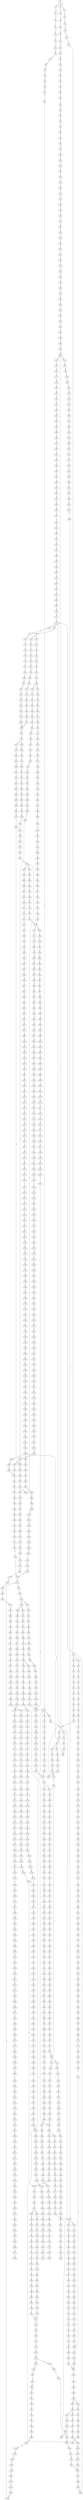 strict digraph  {
	S0 -> S1 [ label = G ];
	S0 -> S2 [ label = T ];
	S0 -> S3 [ label = A ];
	S1 -> S4 [ label = G ];
	S2 -> S5 [ label = G ];
	S3 -> S6 [ label = G ];
	S4 -> S7 [ label = T ];
	S5 -> S8 [ label = T ];
	S6 -> S9 [ label = T ];
	S7 -> S10 [ label = T ];
	S8 -> S11 [ label = G ];
	S9 -> S12 [ label = G ];
	S10 -> S13 [ label = C ];
	S11 -> S14 [ label = C ];
	S12 -> S15 [ label = T ];
	S13 -> S16 [ label = A ];
	S14 -> S17 [ label = T ];
	S15 -> S18 [ label = C ];
	S16 -> S19 [ label = A ];
	S17 -> S20 [ label = A ];
	S18 -> S21 [ label = T ];
	S19 -> S22 [ label = G ];
	S20 -> S23 [ label = C ];
	S21 -> S24 [ label = T ];
	S21 -> S25 [ label = C ];
	S22 -> S26 [ label = A ];
	S23 -> S27 [ label = C ];
	S24 -> S28 [ label = C ];
	S25 -> S29 [ label = C ];
	S26 -> S30 [ label = C ];
	S27 -> S31 [ label = T ];
	S28 -> S32 [ label = G ];
	S29 -> S33 [ label = G ];
	S30 -> S34 [ label = C ];
	S31 -> S35 [ label = G ];
	S32 -> S36 [ label = G ];
	S33 -> S37 [ label = T ];
	S34 -> S38 [ label = T ];
	S35 -> S39 [ label = T ];
	S36 -> S40 [ label = T ];
	S37 -> S41 [ label = T ];
	S38 -> S42 [ label = T ];
	S39 -> S43 [ label = C ];
	S40 -> S44 [ label = C ];
	S41 -> S45 [ label = C ];
	S42 -> S46 [ label = T ];
	S43 -> S47 [ label = C ];
	S44 -> S48 [ label = C ];
	S45 -> S49 [ label = C ];
	S46 -> S50 [ label = T ];
	S47 -> S51 [ label = T ];
	S48 -> S52 [ label = T ];
	S49 -> S53 [ label = T ];
	S50 -> S54 [ label = T ];
	S51 -> S55 [ label = T ];
	S52 -> S56 [ label = T ];
	S53 -> S57 [ label = T ];
	S54 -> S58 [ label = G ];
	S55 -> S59 [ label = G ];
	S56 -> S60 [ label = G ];
	S57 -> S61 [ label = A ];
	S58 -> S62 [ label = A ];
	S59 -> S63 [ label = A ];
	S59 -> S64 [ label = T ];
	S60 -> S65 [ label = A ];
	S61 -> S66 [ label = A ];
	S62 -> S67 [ label = A ];
	S63 -> S68 [ label = A ];
	S64 -> S69 [ label = A ];
	S65 -> S70 [ label = A ];
	S66 -> S71 [ label = A ];
	S67 -> S72 [ label = C ];
	S68 -> S73 [ label = C ];
	S69 -> S74 [ label = G ];
	S70 -> S73 [ label = C ];
	S71 -> S75 [ label = C ];
	S72 -> S76 [ label = A ];
	S73 -> S77 [ label = T ];
	S73 -> S78 [ label = A ];
	S74 -> S79 [ label = G ];
	S75 -> S80 [ label = A ];
	S76 -> S81 [ label = G ];
	S77 -> S82 [ label = T ];
	S78 -> S83 [ label = G ];
	S79 -> S84 [ label = A ];
	S80 -> S85 [ label = G ];
	S81 -> S86 [ label = T ];
	S82 -> S87 [ label = C ];
	S83 -> S88 [ label = G ];
	S84 -> S89 [ label = G ];
	S85 -> S90 [ label = G ];
	S86 -> S91 [ label = T ];
	S87 -> S92 [ label = A ];
	S88 -> S93 [ label = G ];
	S88 -> S94 [ label = T ];
	S89 -> S95 [ label = A ];
	S90 -> S96 [ label = T ];
	S91 -> S97 [ label = G ];
	S92 -> S98 [ label = A ];
	S93 -> S99 [ label = T ];
	S94 -> S100 [ label = C ];
	S95 -> S101 [ label = G ];
	S96 -> S102 [ label = C ];
	S97 -> S103 [ label = A ];
	S98 -> S104 [ label = C ];
	S99 -> S105 [ label = C ];
	S100 -> S106 [ label = C ];
	S101 -> S107 [ label = G ];
	S102 -> S108 [ label = T ];
	S103 -> S109 [ label = C ];
	S104 -> S110 [ label = C ];
	S104 -> S111 [ label = T ];
	S105 -> S112 [ label = C ];
	S106 -> S113 [ label = C ];
	S107 -> S114 [ label = T ];
	S108 -> S115 [ label = C ];
	S109 -> S116 [ label = T ];
	S110 -> S117 [ label = G ];
	S111 -> S118 [ label = G ];
	S112 -> S119 [ label = G ];
	S113 -> S120 [ label = T ];
	S114 -> S121 [ label = C ];
	S115 -> S122 [ label = T ];
	S116 -> S123 [ label = G ];
	S117 -> S124 [ label = G ];
	S118 -> S125 [ label = G ];
	S118 -> S126 [ label = C ];
	S119 -> S127 [ label = C ];
	S120 -> S128 [ label = T ];
	S121 -> S129 [ label = C ];
	S122 -> S130 [ label = C ];
	S123 -> S131 [ label = T ];
	S124 -> S132 [ label = C ];
	S125 -> S133 [ label = C ];
	S126 -> S134 [ label = C ];
	S127 -> S135 [ label = C ];
	S128 -> S136 [ label = C ];
	S129 -> S137 [ label = C ];
	S130 -> S138 [ label = C ];
	S131 -> S139 [ label = A ];
	S132 -> S140 [ label = C ];
	S133 -> S141 [ label = C ];
	S134 -> S142 [ label = C ];
	S135 -> S143 [ label = G ];
	S136 -> S144 [ label = T ];
	S136 -> S145 [ label = G ];
	S137 -> S146 [ label = A ];
	S137 -> S147 [ label = G ];
	S138 -> S148 [ label = G ];
	S139 -> S149 [ label = C ];
	S140 -> S150 [ label = C ];
	S141 -> S151 [ label = C ];
	S142 -> S152 [ label = T ];
	S143 -> S153 [ label = C ];
	S143 -> S154 [ label = G ];
	S144 -> S155 [ label = C ];
	S145 -> S156 [ label = C ];
	S146 -> S157 [ label = G ];
	S147 -> S158 [ label = G ];
	S148 -> S159 [ label = T ];
	S149 -> S160 [ label = A ];
	S150 -> S161 [ label = A ];
	S151 -> S162 [ label = A ];
	S152 -> S163 [ label = A ];
	S153 -> S164 [ label = A ];
	S154 -> S165 [ label = A ];
	S155 -> S166 [ label = G ];
	S156 -> S167 [ label = A ];
	S157 -> S168 [ label = A ];
	S158 -> S169 [ label = A ];
	S159 -> S170 [ label = A ];
	S160 -> S171 [ label = C ];
	S161 -> S172 [ label = G ];
	S162 -> S173 [ label = G ];
	S163 -> S174 [ label = G ];
	S164 -> S175 [ label = C ];
	S165 -> S176 [ label = A ];
	S166 -> S177 [ label = T ];
	S167 -> S178 [ label = C ];
	S168 -> S179 [ label = G ];
	S169 -> S180 [ label = G ];
	S170 -> S181 [ label = C ];
	S171 -> S182 [ label = T ];
	S172 -> S183 [ label = T ];
	S173 -> S184 [ label = G ];
	S174 -> S185 [ label = G ];
	S175 -> S186 [ label = G ];
	S176 -> S187 [ label = C ];
	S177 -> S188 [ label = A ];
	S178 -> S189 [ label = G ];
	S179 -> S190 [ label = C ];
	S180 -> S191 [ label = G ];
	S181 -> S192 [ label = A ];
	S182 -> S193 [ label = T ];
	S183 -> S194 [ label = T ];
	S184 -> S195 [ label = T ];
	S185 -> S196 [ label = T ];
	S186 -> S197 [ label = C ];
	S187 -> S198 [ label = T ];
	S188 -> S199 [ label = C ];
	S189 -> S200 [ label = T ];
	S190 -> S201 [ label = C ];
	S191 -> S202 [ label = C ];
	S192 -> S203 [ label = T ];
	S193 -> S204 [ label = G ];
	S194 -> S205 [ label = G ];
	S195 -> S206 [ label = G ];
	S196 -> S207 [ label = G ];
	S197 -> S208 [ label = G ];
	S198 -> S209 [ label = G ];
	S199 -> S210 [ label = G ];
	S200 -> S211 [ label = G ];
	S201 -> S212 [ label = A ];
	S202 -> S213 [ label = G ];
	S203 -> S214 [ label = G ];
	S204 -> S215 [ label = G ];
	S205 -> S216 [ label = T ];
	S206 -> S217 [ label = C ];
	S206 -> S218 [ label = G ];
	S207 -> S219 [ label = T ];
	S208 -> S220 [ label = C ];
	S209 -> S221 [ label = C ];
	S210 -> S222 [ label = G ];
	S211 -> S223 [ label = G ];
	S212 -> S224 [ label = C ];
	S213 -> S225 [ label = T ];
	S214 -> S226 [ label = G ];
	S215 -> S227 [ label = A ];
	S216 -> S228 [ label = G ];
	S217 -> S229 [ label = G ];
	S218 -> S230 [ label = G ];
	S219 -> S231 [ label = G ];
	S220 -> S232 [ label = A ];
	S221 -> S233 [ label = A ];
	S222 -> S234 [ label = C ];
	S223 -> S235 [ label = C ];
	S224 -> S236 [ label = G ];
	S225 -> S237 [ label = G ];
	S226 -> S238 [ label = C ];
	S227 -> S239 [ label = G ];
	S228 -> S240 [ label = C ];
	S229 -> S241 [ label = C ];
	S230 -> S242 [ label = C ];
	S231 -> S243 [ label = C ];
	S232 -> S244 [ label = G ];
	S233 -> S245 [ label = A ];
	S234 -> S246 [ label = T ];
	S235 -> S247 [ label = G ];
	S236 -> S248 [ label = G ];
	S237 -> S249 [ label = G ];
	S238 -> S250 [ label = G ];
	S239 -> S251 [ label = A ];
	S240 -> S252 [ label = G ];
	S241 -> S253 [ label = G ];
	S242 -> S254 [ label = T ];
	S243 -> S255 [ label = G ];
	S244 -> S256 [ label = C ];
	S245 -> S257 [ label = C ];
	S246 -> S258 [ label = A ];
	S247 -> S259 [ label = T ];
	S248 -> S260 [ label = T ];
	S249 -> S261 [ label = T ];
	S250 -> S262 [ label = C ];
	S251 -> S263 [ label = C ];
	S252 -> S264 [ label = T ];
	S253 -> S265 [ label = T ];
	S254 -> S266 [ label = T ];
	S255 -> S267 [ label = T ];
	S256 -> S268 [ label = C ];
	S257 -> S269 [ label = C ];
	S258 -> S270 [ label = C ];
	S259 -> S271 [ label = C ];
	S260 -> S272 [ label = T ];
	S261 -> S273 [ label = A ];
	S262 -> S274 [ label = C ];
	S263 -> S275 [ label = C ];
	S264 -> S276 [ label = C ];
	S265 -> S277 [ label = C ];
	S266 -> S278 [ label = C ];
	S267 -> S279 [ label = C ];
	S268 -> S280 [ label = G ];
	S269 -> S281 [ label = A ];
	S270 -> S282 [ label = T ];
	S271 -> S283 [ label = C ];
	S272 -> S284 [ label = A ];
	S273 -> S285 [ label = T ];
	S274 -> S286 [ label = C ];
	S275 -> S287 [ label = C ];
	S276 -> S288 [ label = G ];
	S277 -> S289 [ label = G ];
	S278 -> S290 [ label = G ];
	S279 -> S291 [ label = G ];
	S280 -> S292 [ label = G ];
	S281 -> S293 [ label = G ];
	S282 -> S294 [ label = G ];
	S283 -> S295 [ label = C ];
	S284 -> S296 [ label = C ];
	S285 -> S297 [ label = G ];
	S286 -> S298 [ label = C ];
	S287 -> S299 [ label = C ];
	S288 -> S300 [ label = A ];
	S289 -> S301 [ label = T ];
	S290 -> S302 [ label = A ];
	S291 -> S300 [ label = A ];
	S292 -> S303 [ label = C ];
	S292 -> S304 [ label = T ];
	S293 -> S305 [ label = A ];
	S294 -> S306 [ label = G ];
	S295 -> S307 [ label = C ];
	S296 -> S308 [ label = T ];
	S297 -> S309 [ label = A ];
	S298 -> S310 [ label = C ];
	S299 -> S311 [ label = C ];
	S300 -> S312 [ label = A ];
	S301 -> S313 [ label = G ];
	S302 -> S314 [ label = A ];
	S303 -> S315 [ label = A ];
	S304 -> S316 [ label = G ];
	S305 -> S317 [ label = A ];
	S306 -> S318 [ label = T ];
	S307 -> S319 [ label = A ];
	S308 -> S320 [ label = G ];
	S309 -> S321 [ label = G ];
	S310 -> S322 [ label = A ];
	S311 -> S323 [ label = C ];
	S312 -> S324 [ label = C ];
	S313 -> S325 [ label = C ];
	S314 -> S326 [ label = C ];
	S315 -> S327 [ label = C ];
	S316 -> S328 [ label = G ];
	S317 -> S329 [ label = C ];
	S318 -> S330 [ label = G ];
	S319 -> S331 [ label = C ];
	S320 -> S332 [ label = C ];
	S321 -> S333 [ label = C ];
	S322 -> S334 [ label = C ];
	S323 -> S335 [ label = T ];
	S324 -> S336 [ label = C ];
	S324 -> S337 [ label = A ];
	S325 -> S338 [ label = A ];
	S326 -> S339 [ label = A ];
	S327 -> S340 [ label = T ];
	S328 -> S341 [ label = A ];
	S329 -> S342 [ label = A ];
	S330 -> S343 [ label = C ];
	S331 -> S344 [ label = T ];
	S332 -> S345 [ label = A ];
	S333 -> S346 [ label = G ];
	S334 -> S347 [ label = T ];
	S335 -> S348 [ label = T ];
	S336 -> S349 [ label = T ];
	S337 -> S350 [ label = C ];
	S338 -> S351 [ label = T ];
	S339 -> S352 [ label = C ];
	S340 -> S353 [ label = T ];
	S341 -> S354 [ label = A ];
	S342 -> S355 [ label = G ];
	S343 -> S356 [ label = T ];
	S344 -> S357 [ label = T ];
	S345 -> S358 [ label = G ];
	S346 -> S359 [ label = G ];
	S347 -> S360 [ label = T ];
	S348 -> S361 [ label = C ];
	S349 -> S362 [ label = T ];
	S350 -> S363 [ label = C ];
	S351 -> S364 [ label = C ];
	S352 -> S365 [ label = G ];
	S353 -> S366 [ label = C ];
	S354 -> S367 [ label = G ];
	S355 -> S368 [ label = C ];
	S356 -> S369 [ label = A ];
	S357 -> S370 [ label = G ];
	S358 -> S371 [ label = A ];
	S359 -> S372 [ label = T ];
	S360 -> S373 [ label = T ];
	S361 -> S374 [ label = A ];
	S362 -> S375 [ label = C ];
	S363 -> S376 [ label = C ];
	S364 -> S377 [ label = C ];
	S365 -> S378 [ label = C ];
	S366 -> S379 [ label = A ];
	S367 -> S380 [ label = A ];
	S368 -> S381 [ label = C ];
	S369 -> S382 [ label = C ];
	S370 -> S383 [ label = A ];
	S371 -> S384 [ label = C ];
	S372 -> S385 [ label = C ];
	S373 -> S386 [ label = A ];
	S374 -> S387 [ label = G ];
	S375 -> S388 [ label = G ];
	S376 -> S389 [ label = G ];
	S377 -> S390 [ label = G ];
	S378 -> S391 [ label = G ];
	S379 -> S392 [ label = G ];
	S380 -> S393 [ label = A ];
	S381 -> S394 [ label = G ];
	S382 -> S395 [ label = T ];
	S383 -> S396 [ label = G ];
	S384 -> S397 [ label = G ];
	S385 -> S398 [ label = G ];
	S386 -> S399 [ label = G ];
	S387 -> S400 [ label = A ];
	S388 -> S401 [ label = T ];
	S389 -> S402 [ label = T ];
	S390 -> S403 [ label = C ];
	S391 -> S404 [ label = C ];
	S392 -> S405 [ label = C ];
	S393 -> S406 [ label = C ];
	S394 -> S407 [ label = T ];
	S395 -> S408 [ label = G ];
	S396 -> S409 [ label = C ];
	S397 -> S410 [ label = G ];
	S398 -> S411 [ label = C ];
	S399 -> S412 [ label = C ];
	S400 -> S413 [ label = G ];
	S401 -> S414 [ label = A ];
	S402 -> S415 [ label = A ];
	S403 -> S416 [ label = A ];
	S404 -> S417 [ label = A ];
	S405 -> S418 [ label = C ];
	S406 -> S419 [ label = G ];
	S407 -> S420 [ label = C ];
	S408 -> S421 [ label = T ];
	S409 -> S422 [ label = C ];
	S410 -> S423 [ label = A ];
	S411 -> S424 [ label = A ];
	S412 -> S425 [ label = C ];
	S413 -> S426 [ label = G ];
	S414 -> S427 [ label = C ];
	S415 -> S428 [ label = C ];
	S416 -> S429 [ label = C ];
	S417 -> S430 [ label = C ];
	S418 -> S431 [ label = G ];
	S419 -> S432 [ label = G ];
	S420 -> S433 [ label = C ];
	S421 -> S434 [ label = A ];
	S422 -> S435 [ label = G ];
	S423 -> S436 [ label = C ];
	S424 -> S437 [ label = C ];
	S425 -> S438 [ label = G ];
	S426 -> S439 [ label = T ];
	S427 -> S440 [ label = T ];
	S428 -> S441 [ label = G ];
	S429 -> S442 [ label = G ];
	S430 -> S443 [ label = G ];
	S431 -> S444 [ label = C ];
	S432 -> S445 [ label = C ];
	S433 -> S446 [ label = T ];
	S434 -> S447 [ label = A ];
	S435 -> S448 [ label = C ];
	S436 -> S449 [ label = A ];
	S437 -> S450 [ label = G ];
	S438 -> S451 [ label = T ];
	S439 -> S452 [ label = C ];
	S440 -> S453 [ label = T ];
	S441 -> S454 [ label = T ];
	S442 -> S455 [ label = T ];
	S443 -> S456 [ label = T ];
	S444 -> S457 [ label = C ];
	S445 -> S458 [ label = A ];
	S446 -> S459 [ label = C ];
	S447 -> S460 [ label = C ];
	S448 -> S461 [ label = C ];
	S449 -> S462 [ label = C ];
	S450 -> S463 [ label = C ];
	S451 -> S464 [ label = C ];
	S452 -> S465 [ label = C ];
	S453 -> S466 [ label = C ];
	S454 -> S467 [ label = C ];
	S455 -> S468 [ label = C ];
	S456 -> S469 [ label = C ];
	S457 -> S470 [ label = C ];
	S458 -> S471 [ label = C ];
	S459 -> S472 [ label = T ];
	S460 -> S473 [ label = A ];
	S461 -> S474 [ label = C ];
	S462 -> S475 [ label = A ];
	S463 -> S476 [ label = G ];
	S464 -> S477 [ label = C ];
	S465 -> S478 [ label = C ];
	S466 -> S479 [ label = A ];
	S467 -> S480 [ label = C ];
	S468 -> S481 [ label = G ];
	S469 -> S482 [ label = C ];
	S470 -> S483 [ label = C ];
	S471 -> S484 [ label = C ];
	S471 -> S485 [ label = T ];
	S472 -> S486 [ label = G ];
	S473 -> S487 [ label = C ];
	S474 -> S488 [ label = C ];
	S475 -> S489 [ label = C ];
	S476 -> S490 [ label = C ];
	S477 -> S491 [ label = C ];
	S478 -> S492 [ label = T ];
	S479 -> S493 [ label = A ];
	S480 -> S494 [ label = A ];
	S481 -> S495 [ label = A ];
	S482 -> S496 [ label = A ];
	S483 -> S497 [ label = T ];
	S484 -> S498 [ label = G ];
	S485 -> S499 [ label = G ];
	S486 -> S500 [ label = T ];
	S487 -> S501 [ label = A ];
	S488 -> S497 [ label = T ];
	S489 -> S502 [ label = C ];
	S490 -> S503 [ label = G ];
	S491 -> S504 [ label = A ];
	S492 -> S505 [ label = T ];
	S493 -> S506 [ label = G ];
	S494 -> S507 [ label = G ];
	S495 -> S508 [ label = G ];
	S496 -> S509 [ label = G ];
	S497 -> S510 [ label = T ];
	S497 -> S511 [ label = C ];
	S498 -> S512 [ label = G ];
	S499 -> S513 [ label = G ];
	S500 -> S514 [ label = C ];
	S501 -> S515 [ label = C ];
	S502 -> S516 [ label = T ];
	S503 -> S517 [ label = G ];
	S504 -> S518 [ label = C ];
	S505 -> S136 [ label = C ];
	S506 -> S519 [ label = C ];
	S507 -> S520 [ label = C ];
	S508 -> S521 [ label = C ];
	S509 -> S522 [ label = C ];
	S510 -> S523 [ label = C ];
	S511 -> S524 [ label = C ];
	S512 -> S525 [ label = G ];
	S513 -> S526 [ label = G ];
	S514 -> S527 [ label = G ];
	S515 -> S528 [ label = G ];
	S516 -> S529 [ label = C ];
	S517 -> S530 [ label = C ];
	S518 -> S531 [ label = C ];
	S519 -> S532 [ label = G ];
	S520 -> S533 [ label = G ];
	S521 -> S534 [ label = G ];
	S522 -> S535 [ label = T ];
	S522 -> S533 [ label = G ];
	S523 -> S536 [ label = A ];
	S524 -> S537 [ label = A ];
	S525 -> S538 [ label = A ];
	S526 -> S539 [ label = A ];
	S527 -> S540 [ label = T ];
	S528 -> S541 [ label = C ];
	S529 -> S542 [ label = T ];
	S530 -> S543 [ label = T ];
	S531 -> S544 [ label = A ];
	S532 -> S545 [ label = A ];
	S533 -> S546 [ label = A ];
	S534 -> S547 [ label = A ];
	S535 -> S548 [ label = T ];
	S536 -> S549 [ label = C ];
	S537 -> S550 [ label = C ];
	S538 -> S551 [ label = A ];
	S539 -> S552 [ label = A ];
	S540 -> S553 [ label = G ];
	S541 -> S554 [ label = T ];
	S542 -> S555 [ label = A ];
	S543 -> S556 [ label = G ];
	S544 -> S557 [ label = C ];
	S545 -> S558 [ label = G ];
	S546 -> S559 [ label = G ];
	S547 -> S560 [ label = G ];
	S548 -> S561 [ label = C ];
	S549 -> S562 [ label = G ];
	S550 -> S563 [ label = C ];
	S551 -> S564 [ label = T ];
	S552 -> S565 [ label = C ];
	S553 -> S566 [ label = G ];
	S554 -> S567 [ label = C ];
	S555 -> S568 [ label = G ];
	S556 -> S569 [ label = G ];
	S557 -> S570 [ label = C ];
	S558 -> S571 [ label = T ];
	S559 -> S572 [ label = T ];
	S560 -> S573 [ label = T ];
	S561 -> S574 [ label = A ];
	S562 -> S575 [ label = C ];
	S563 -> S576 [ label = C ];
	S564 -> S577 [ label = T ];
	S565 -> S578 [ label = T ];
	S566 -> S579 [ label = T ];
	S567 -> S580 [ label = C ];
	S568 -> S581 [ label = A ];
	S569 -> S582 [ label = A ];
	S570 -> S583 [ label = G ];
	S571 -> S584 [ label = C ];
	S572 -> S585 [ label = C ];
	S573 -> S586 [ label = C ];
	S574 -> S587 [ label = C ];
	S575 -> S588 [ label = T ];
	S576 -> S589 [ label = G ];
	S577 -> S590 [ label = G ];
	S578 -> S591 [ label = G ];
	S579 -> S592 [ label = A ];
	S580 -> S593 [ label = T ];
	S581 -> S594 [ label = A ];
	S582 -> S595 [ label = A ];
	S583 -> S596 [ label = A ];
	S584 -> S597 [ label = C ];
	S585 -> S598 [ label = C ];
	S585 -> S599 [ label = T ];
	S586 -> S600 [ label = G ];
	S587 -> S601 [ label = G ];
	S588 -> S602 [ label = C ];
	S589 -> S603 [ label = C ];
	S590 -> S604 [ label = A ];
	S591 -> S605 [ label = G ];
	S593 -> S606 [ label = A ];
	S594 -> S607 [ label = C ];
	S595 -> S608 [ label = T ];
	S596 -> S609 [ label = T ];
	S597 -> S610 [ label = C ];
	S598 -> S610 [ label = C ];
	S599 -> S611 [ label = C ];
	S600 -> S612 [ label = A ];
	S601 -> S613 [ label = C ];
	S602 -> S614 [ label = C ];
	S603 -> S615 [ label = C ];
	S604 -> S616 [ label = A ];
	S605 -> S617 [ label = A ];
	S606 -> S618 [ label = G ];
	S607 -> S619 [ label = G ];
	S608 -> S620 [ label = G ];
	S609 -> S621 [ label = C ];
	S610 -> S622 [ label = T ];
	S610 -> S623 [ label = G ];
	S611 -> S624 [ label = G ];
	S612 -> S625 [ label = A ];
	S613 -> S626 [ label = C ];
	S614 -> S627 [ label = G ];
	S615 -> S628 [ label = G ];
	S616 -> S629 [ label = C ];
	S617 -> S630 [ label = C ];
	S618 -> S631 [ label = A ];
	S619 -> S632 [ label = A ];
	S620 -> S633 [ label = G ];
	S621 -> S634 [ label = G ];
	S622 -> S635 [ label = C ];
	S623 -> S636 [ label = C ];
	S624 -> S637 [ label = T ];
	S625 -> S638 [ label = C ];
	S626 -> S639 [ label = C ];
	S627 -> S640 [ label = G ];
	S628 -> S641 [ label = G ];
	S629 -> S642 [ label = C ];
	S630 -> S643 [ label = C ];
	S631 -> S644 [ label = A ];
	S632 -> S645 [ label = G ];
	S633 -> S646 [ label = G ];
	S634 -> S647 [ label = G ];
	S635 -> S648 [ label = C ];
	S636 -> S649 [ label = C ];
	S637 -> S650 [ label = C ];
	S638 -> S651 [ label = C ];
	S639 -> S652 [ label = T ];
	S640 -> S653 [ label = T ];
	S641 -> S654 [ label = T ];
	S642 -> S655 [ label = C ];
	S643 -> S656 [ label = C ];
	S644 -> S657 [ label = C ];
	S645 -> S658 [ label = G ];
	S646 -> S659 [ label = G ];
	S647 -> S660 [ label = T ];
	S648 -> S661 [ label = G ];
	S649 -> S662 [ label = T ];
	S650 -> S663 [ label = T ];
	S651 -> S664 [ label = T ];
	S652 -> S665 [ label = T ];
	S653 -> S666 [ label = T ];
	S654 -> S667 [ label = C ];
	S655 -> S668 [ label = G ];
	S656 -> S669 [ label = G ];
	S657 -> S670 [ label = T ];
	S658 -> S671 [ label = T ];
	S659 -> S672 [ label = T ];
	S660 -> S673 [ label = T ];
	S661 -> S674 [ label = G ];
	S662 -> S675 [ label = G ];
	S663 -> S676 [ label = G ];
	S664 -> S677 [ label = G ];
	S665 -> S678 [ label = C ];
	S666 -> S679 [ label = G ];
	S667 -> S680 [ label = C ];
	S668 -> S681 [ label = T ];
	S669 -> S682 [ label = T ];
	S670 -> S683 [ label = T ];
	S671 -> S684 [ label = G ];
	S672 -> S685 [ label = C ];
	S673 -> S686 [ label = C ];
	S674 -> S687 [ label = T ];
	S675 -> S688 [ label = T ];
	S676 -> S689 [ label = T ];
	S677 -> S690 [ label = T ];
	S678 -> S691 [ label = A ];
	S679 -> S692 [ label = C ];
	S680 -> S693 [ label = C ];
	S681 -> S694 [ label = C ];
	S682 -> S695 [ label = C ];
	S683 -> S696 [ label = C ];
	S684 -> S697 [ label = T ];
	S685 -> S698 [ label = C ];
	S686 -> S699 [ label = C ];
	S687 -> S700 [ label = C ];
	S688 -> S701 [ label = C ];
	S689 -> S702 [ label = T ];
	S690 -> S703 [ label = C ];
	S691 -> S704 [ label = T ];
	S692 -> S705 [ label = A ];
	S693 -> S706 [ label = A ];
	S694 -> S707 [ label = T ];
	S695 -> S708 [ label = T ];
	S696 -> S709 [ label = A ];
	S697 -> S710 [ label = C ];
	S698 -> S711 [ label = G ];
	S699 -> S712 [ label = A ];
	S700 -> S713 [ label = T ];
	S701 -> S714 [ label = G ];
	S702 -> S715 [ label = C ];
	S703 -> S716 [ label = G ];
	S704 -> S717 [ label = C ];
	S705 -> S718 [ label = C ];
	S706 -> S719 [ label = G ];
	S707 -> S720 [ label = C ];
	S708 -> S721 [ label = C ];
	S709 -> S722 [ label = A ];
	S710 -> S723 [ label = C ];
	S711 -> S724 [ label = C ];
	S712 -> S725 [ label = G ];
	S713 -> S726 [ label = G ];
	S714 -> S727 [ label = C ];
	S715 -> S728 [ label = C ];
	S716 -> S729 [ label = C ];
	S717 -> S730 [ label = C ];
	S718 -> S731 [ label = T ];
	S719 -> S732 [ label = T ];
	S720 -> S733 [ label = G ];
	S721 -> S733 [ label = G ];
	S722 -> S104 [ label = C ];
	S723 -> S734 [ label = C ];
	S724 -> S735 [ label = C ];
	S725 -> S736 [ label = T ];
	S726 -> S737 [ label = G ];
	S727 -> S738 [ label = G ];
	S728 -> S739 [ label = G ];
	S729 -> S740 [ label = G ];
	S730 -> S741 [ label = A ];
	S731 -> S742 [ label = G ];
	S732 -> S743 [ label = G ];
	S733 -> S744 [ label = G ];
	S734 -> S745 [ label = T ];
	S735 -> S143 [ label = G ];
	S736 -> S746 [ label = G ];
	S737 -> S747 [ label = A ];
	S738 -> S748 [ label = C ];
	S739 -> S749 [ label = T ];
	S740 -> S748 [ label = C ];
	S741 -> S750 [ label = G ];
	S742 -> S751 [ label = G ];
	S743 -> S752 [ label = G ];
	S744 -> S753 [ label = C ];
	S745 -> S754 [ label = G ];
	S746 -> S755 [ label = G ];
	S747 -> S756 [ label = G ];
	S748 -> S757 [ label = G ];
	S748 -> S758 [ label = A ];
	S749 -> S759 [ label = G ];
	S750 -> S760 [ label = A ];
	S751 -> S761 [ label = T ];
	S752 -> S762 [ label = T ];
	S753 -> S763 [ label = A ];
	S754 -> S764 [ label = T ];
	S755 -> S765 [ label = T ];
	S756 -> S766 [ label = G ];
	S757 -> S767 [ label = A ];
	S758 -> S768 [ label = A ];
	S759 -> S769 [ label = G ];
	S760 -> S770 [ label = A ];
	S761 -> S771 [ label = C ];
	S762 -> S772 [ label = C ];
	S763 -> S773 [ label = C ];
	S764 -> S774 [ label = C ];
	S765 -> S775 [ label = C ];
	S766 -> S776 [ label = G ];
	S767 -> S777 [ label = G ];
	S768 -> S778 [ label = C ];
	S769 -> S779 [ label = C ];
	S770 -> S780 [ label = C ];
	S771 -> S781 [ label = G ];
	S772 -> S782 [ label = G ];
	S773 -> S783 [ label = C ];
	S774 -> S784 [ label = C ];
	S775 -> S782 [ label = G ];
	S776 -> S785 [ label = T ];
	S777 -> S786 [ label = C ];
	S778 -> S787 [ label = C ];
	S779 -> S788 [ label = C ];
	S780 -> S789 [ label = C ];
	S781 -> S790 [ label = T ];
	S782 -> S791 [ label = T ];
	S783 -> S792 [ label = G ];
	S784 -> S793 [ label = T ];
	S785 -> S794 [ label = G ];
	S786 -> S795 [ label = A ];
	S787 -> S796 [ label = C ];
	S788 -> S797 [ label = C ];
	S789 -> S798 [ label = A ];
	S789 -> S799 [ label = G ];
	S790 -> S800 [ label = C ];
	S791 -> S801 [ label = C ];
	S792 -> S802 [ label = A ];
	S793 -> S803 [ label = A ];
	S794 -> S804 [ label = T ];
	S795 -> S805 [ label = G ];
	S796 -> S806 [ label = G ];
	S797 -> S807 [ label = G ];
	S798 -> S808 [ label = G ];
	S798 -> S809 [ label = C ];
	S799 -> S810 [ label = G ];
	S800 -> S811 [ label = C ];
	S801 -> S812 [ label = C ];
	S802 -> S813 [ label = G ];
	S802 -> S814 [ label = A ];
	S803 -> S815 [ label = C ];
	S804 -> S816 [ label = T ];
	S805 -> S817 [ label = T ];
	S806 -> S818 [ label = T ];
	S807 -> S819 [ label = T ];
	S808 -> S820 [ label = A ];
	S809 -> S821 [ label = C ];
	S810 -> S822 [ label = A ];
	S811 -> S823 [ label = G ];
	S812 -> S823 [ label = G ];
	S813 -> S824 [ label = T ];
	S814 -> S825 [ label = T ];
	S815 -> S826 [ label = T ];
	S816 -> S827 [ label = C ];
	S817 -> S828 [ label = G ];
	S818 -> S829 [ label = A ];
	S819 -> S830 [ label = C ];
	S820 -> S831 [ label = C ];
	S821 -> S832 [ label = A ];
	S822 -> S833 [ label = C ];
	S823 -> S834 [ label = T ];
	S824 -> S835 [ label = C ];
	S825 -> S836 [ label = G ];
	S826 -> S837 [ label = A ];
	S827 -> S838 [ label = C ];
	S828 -> S839 [ label = C ];
	S829 -> S840 [ label = C ];
	S830 -> S841 [ label = C ];
	S831 -> S842 [ label = T ];
	S832 -> S843 [ label = C ];
	S833 -> S844 [ label = G ];
	S834 -> S845 [ label = C ];
	S835 -> S846 [ label = C ];
	S836 -> S847 [ label = T ];
	S837 -> S848 [ label = C ];
	S838 -> S849 [ label = A ];
	S839 -> S850 [ label = A ];
	S840 -> S851 [ label = A ];
	S841 -> S852 [ label = A ];
	S842 -> S853 [ label = C ];
	S843 -> S854 [ label = C ];
	S844 -> S855 [ label = C ];
	S845 -> S856 [ label = A ];
	S846 -> S857 [ label = A ];
	S846 -> S858 [ label = T ];
	S847 -> S859 [ label = A ];
	S848 -> S860 [ label = C ];
	S849 -> S861 [ label = G ];
	S850 -> S862 [ label = A ];
	S851 -> S863 [ label = G ];
	S852 -> S864 [ label = G ];
	S853 -> S865 [ label = C ];
	S854 -> S866 [ label = C ];
	S855 -> S867 [ label = C ];
	S856 -> S868 [ label = C ];
	S857 -> S869 [ label = G ];
	S858 -> S870 [ label = C ];
	S859 -> S871 [ label = G ];
	S860 -> S872 [ label = A ];
	S861 -> S873 [ label = C ];
	S862 -> S874 [ label = C ];
	S863 -> S875 [ label = C ];
	S864 -> S876 [ label = T ];
	S865 -> S877 [ label = C ];
	S866 -> S878 [ label = C ];
	S867 -> S879 [ label = C ];
	S868 -> S880 [ label = C ];
	S869 -> S881 [ label = T ];
	S869 -> S882 [ label = C ];
	S870 -> S883 [ label = G ];
	S871 -> S884 [ label = T ];
	S872 -> S885 [ label = G ];
	S873 -> S886 [ label = A ];
	S874 -> S887 [ label = A ];
	S875 -> S888 [ label = A ];
	S876 -> S889 [ label = A ];
	S877 -> S890 [ label = A ];
	S878 -> S891 [ label = T ];
	S879 -> S892 [ label = A ];
	S880 -> S893 [ label = C ];
	S880 -> S894 [ label = G ];
	S881 -> S895 [ label = A ];
	S882 -> S896 [ label = T ];
	S883 -> S897 [ label = A ];
	S884 -> S898 [ label = T ];
	S885 -> S899 [ label = G ];
	S886 -> S900 [ label = G ];
	S887 -> S901 [ label = G ];
	S888 -> S902 [ label = G ];
	S889 -> S903 [ label = G ];
	S890 -> S904 [ label = T ];
	S891 -> S905 [ label = T ];
	S892 -> S906 [ label = T ];
	S893 -> S907 [ label = T ];
	S894 -> S908 [ label = A ];
	S895 -> S909 [ label = G ];
	S896 -> S910 [ label = T ];
	S897 -> S911 [ label = A ];
	S898 -> S912 [ label = T ];
	S899 -> S913 [ label = A ];
	S900 -> S914 [ label = A ];
	S901 -> S915 [ label = C ];
	S902 -> S916 [ label = G ];
	S903 -> S917 [ label = C ];
	S904 -> S918 [ label = C ];
	S905 -> S919 [ label = C ];
	S906 -> S920 [ label = C ];
	S907 -> S921 [ label = G ];
	S908 -> S922 [ label = A ];
	S908 -> S923 [ label = G ];
	S909 -> S924 [ label = G ];
	S910 -> S561 [ label = C ];
	S911 -> S925 [ label = C ];
	S912 -> S926 [ label = C ];
	S913 -> S927 [ label = G ];
	S914 -> S928 [ label = T ];
	S915 -> S929 [ label = T ];
	S916 -> S930 [ label = T ];
	S917 -> S931 [ label = T ];
	S918 -> S932 [ label = T ];
	S919 -> S933 [ label = C ];
	S919 -> S934 [ label = G ];
	S920 -> S935 [ label = G ];
	S921 -> S936 [ label = T ];
	S922 -> S937 [ label = T ];
	S923 -> S938 [ label = T ];
	S924 -> S939 [ label = G ];
	S925 -> S940 [ label = T ];
	S926 -> S941 [ label = A ];
	S927 -> S942 [ label = A ];
	S928 -> S943 [ label = A ];
	S929 -> S944 [ label = A ];
	S930 -> S945 [ label = G ];
	S931 -> S946 [ label = C ];
	S932 -> S947 [ label = G ];
	S933 -> S948 [ label = T ];
	S934 -> S949 [ label = A ];
	S935 -> S950 [ label = T ];
	S936 -> S951 [ label = C ];
	S937 -> S952 [ label = C ];
	S938 -> S953 [ label = C ];
	S939 -> S954 [ label = T ];
	S940 -> S955 [ label = T ];
	S941 -> S956 [ label = C ];
	S942 -> S957 [ label = G ];
	S943 -> S958 [ label = A ];
	S944 -> S959 [ label = C ];
	S945 -> S960 [ label = C ];
	S946 -> S961 [ label = C ];
	S947 -> S962 [ label = C ];
	S948 -> S963 [ label = G ];
	S949 -> S964 [ label = T ];
	S950 -> S965 [ label = C ];
	S951 -> S966 [ label = C ];
	S952 -> S967 [ label = C ];
	S953 -> S846 [ label = C ];
	S954 -> S968 [ label = C ];
	S955 -> S969 [ label = C ];
	S956 -> S970 [ label = T ];
	S957 -> S971 [ label = T ];
	S958 -> S972 [ label = A ];
	S959 -> S973 [ label = G ];
	S960 -> S974 [ label = A ];
	S961 -> S975 [ label = A ];
	S962 -> S976 [ label = C ];
	S963 -> S977 [ label = T ];
	S964 -> S978 [ label = C ];
	S965 -> S979 [ label = C ];
	S966 -> S980 [ label = T ];
	S967 -> S981 [ label = T ];
	S968 -> S982 [ label = A ];
	S969 -> S983 [ label = A ];
	S970 -> S984 [ label = C ];
	S971 -> S985 [ label = C ];
	S972 -> S986 [ label = A ];
	S973 -> S987 [ label = A ];
	S974 -> S988 [ label = C ];
	S975 -> S989 [ label = C ];
	S976 -> S990 [ label = A ];
	S977 -> S991 [ label = C ];
	S978 -> S992 [ label = G ];
	S979 -> S993 [ label = T ];
	S980 -> S994 [ label = T ];
	S981 -> S995 [ label = C ];
	S982 -> S996 [ label = C ];
	S983 -> S997 [ label = A ];
	S984 -> S998 [ label = C ];
	S985 -> S999 [ label = A ];
	S986 -> S1000 [ label = A ];
	S987 -> S1001 [ label = G ];
	S988 -> S1002 [ label = G ];
	S989 -> S1003 [ label = C ];
	S990 -> S1004 [ label = G ];
	S991 -> S1005 [ label = C ];
	S992 -> S1006 [ label = T ];
	S993 -> S1007 [ label = C ];
	S994 -> S59 [ label = G ];
	S995 -> S1008 [ label = G ];
	S996 -> S1009 [ label = T ];
	S997 -> S104 [ label = C ];
	S998 -> S1010 [ label = T ];
	S999 -> S1011 [ label = G ];
	S1000 -> S1012 [ label = C ];
	S1001 -> S1013 [ label = A ];
	S1002 -> S1014 [ label = C ];
	S1003 -> S1015 [ label = G ];
	S1004 -> S1016 [ label = T ];
	S1005 -> S1017 [ label = T ];
	S1006 -> S1018 [ label = T ];
	S1007 -> S1019 [ label = T ];
	S1008 -> S1020 [ label = A ];
	S1009 -> S1021 [ label = C ];
	S1010 -> S1022 [ label = T ];
	S1011 -> S1023 [ label = G ];
	S1012 -> S1024 [ label = T ];
	S1013 -> S1025 [ label = A ];
	S1014 -> S1026 [ label = G ];
	S1015 -> S1027 [ label = G ];
	S1016 -> S1028 [ label = C ];
	S1017 -> S1029 [ label = T ];
	S1018 -> S1030 [ label = T ];
	S1019 -> S1031 [ label = T ];
	S1020 -> S1032 [ label = A ];
	S1021 -> S1033 [ label = G ];
	S1022 -> S1034 [ label = T ];
	S1023 -> S1035 [ label = A ];
	S1024 -> S1036 [ label = T ];
	S1025 -> S1037 [ label = C ];
	S1026 -> S1038 [ label = G ];
	S1027 -> S1039 [ label = A ];
	S1028 -> S1040 [ label = G ];
	S1029 -> S59 [ label = G ];
	S1030 -> S1041 [ label = G ];
	S1031 -> S1042 [ label = C ];
	S1032 -> S1043 [ label = C ];
	S1033 -> S1044 [ label = C ];
	S1034 -> S1045 [ label = C ];
	S1035 -> S1046 [ label = C ];
	S1036 -> S1047 [ label = T ];
	S1037 -> S1048 [ label = T ];
	S1038 -> S1049 [ label = T ];
	S1039 -> S1050 [ label = C ];
	S1040 -> S1051 [ label = T ];
	S1041 -> S1052 [ label = T ];
	S1042 -> S1053 [ label = T ];
	S1043 -> S940 [ label = T ];
	S1044 -> S1054 [ label = T ];
	S1045 -> S1055 [ label = A ];
	S1046 -> S1056 [ label = C ];
	S1047 -> S1057 [ label = G ];
	S1048 -> S1058 [ label = G ];
	S1049 -> S1059 [ label = G ];
	S1050 -> S1060 [ label = G ];
	S1051 -> S1061 [ label = A ];
	S1052 -> S1062 [ label = A ];
	S1053 -> S1063 [ label = C ];
	S1054 -> S1064 [ label = T ];
	S1055 -> S1065 [ label = T ];
	S1056 -> S1066 [ label = A ];
	S1057 -> S1067 [ label = C ];
	S1058 -> S1068 [ label = G ];
	S1059 -> S1069 [ label = C ];
	S1060 -> S1070 [ label = T ];
	S1061 -> S1071 [ label = A ];
	S1062 -> S1072 [ label = G ];
	S1063 -> S1073 [ label = G ];
	S1064 -> S1074 [ label = C ];
	S1065 -> S1075 [ label = C ];
	S1066 -> S1076 [ label = G ];
	S1067 -> S1077 [ label = C ];
	S1068 -> S1078 [ label = C ];
	S1069 -> S1079 [ label = C ];
	S1070 -> S1080 [ label = C ];
	S1071 -> S1081 [ label = G ];
	S1072 -> S1082 [ label = G ];
	S1073 -> S1083 [ label = G ];
	S1074 -> S1084 [ label = A ];
	S1075 -> S1085 [ label = C ];
	S1076 -> S1086 [ label = T ];
	S1077 -> S1087 [ label = G ];
	S1078 -> S1088 [ label = G ];
	S1079 -> S1089 [ label = G ];
	S1080 -> S1090 [ label = G ];
	S1081 -> S1091 [ label = A ];
	S1082 -> S1092 [ label = A ];
	S1083 -> S1093 [ label = A ];
	S1084 -> S1094 [ label = T ];
	S1085 -> S1095 [ label = A ];
	S1086 -> S1096 [ label = C ];
	S1087 -> S1097 [ label = T ];
	S1088 -> S1098 [ label = C ];
	S1089 -> S1099 [ label = C ];
	S1090 -> S1100 [ label = T ];
	S1091 -> S1101 [ label = C ];
	S1092 -> S1102 [ label = A ];
	S1093 -> S1103 [ label = G ];
	S1094 -> S1104 [ label = C ];
	S1095 -> S1105 [ label = G ];
	S1096 -> S1106 [ label = T ];
	S1097 -> S1107 [ label = A ];
	S1098 -> S1108 [ label = A ];
	S1099 -> S1109 [ label = A ];
	S1100 -> S1110 [ label = G ];
	S1101 -> S1111 [ label = G ];
	S1102 -> S1112 [ label = A ];
	S1103 -> S1113 [ label = A ];
	S1104 -> S1114 [ label = C ];
	S1105 -> S760 [ label = A ];
	S1106 -> S1115 [ label = C ];
	S1107 -> S1116 [ label = G ];
	S1108 -> S1117 [ label = G ];
	S1109 -> S1118 [ label = A ];
	S1110 -> S1119 [ label = A ];
	S1111 -> S1120 [ label = G ];
	S1112 -> S1121 [ label = G ];
	S1113 -> S1122 [ label = G ];
	S1114 -> S1123 [ label = A ];
	S1115 -> S1124 [ label = T ];
	S1116 -> S1125 [ label = C ];
	S1117 -> S1126 [ label = C ];
	S1118 -> S1127 [ label = C ];
	S1119 -> S1128 [ label = C ];
	S1120 -> S1129 [ label = C ];
	S1121 -> S1130 [ label = G ];
	S1122 -> S1131 [ label = G ];
	S1123 -> S750 [ label = G ];
	S1124 -> S1132 [ label = G ];
	S1125 -> S1133 [ label = C ];
	S1126 -> S1134 [ label = G ];
	S1127 -> S1135 [ label = C ];
	S1128 -> S1136 [ label = C ];
	S1129 -> S1137 [ label = T ];
	S1130 -> S1138 [ label = T ];
	S1131 -> S1139 [ label = T ];
	S1132 -> S1140 [ label = T ];
	S1133 -> S1141 [ label = G ];
	S1134 -> S1142 [ label = G ];
	S1135 -> S1143 [ label = A ];
	S1136 -> S1144 [ label = G ];
	S1137 -> S1145 [ label = C ];
	S1138 -> S1146 [ label = C ];
	S1139 -> S1147 [ label = C ];
	S1140 -> S1148 [ label = A ];
	S1141 -> S1149 [ label = G ];
	S1142 -> S1150 [ label = G ];
	S1143 -> S1151 [ label = G ];
	S1144 -> S1152 [ label = G ];
	S1145 -> S1153 [ label = T ];
	S1146 -> S1154 [ label = C ];
	S1147 -> S129 [ label = C ];
	S1149 -> S1155 [ label = T ];
	S1150 -> S1156 [ label = T ];
	S1151 -> S1157 [ label = T ];
	S1152 -> S1158 [ label = T ];
	S1153 -> S1159 [ label = C ];
	S1154 -> S1160 [ label = C ];
	S1155 -> S1161 [ label = G ];
	S1156 -> S1162 [ label = G ];
	S1157 -> S1163 [ label = C ];
	S1158 -> S1164 [ label = C ];
	S1159 -> S1165 [ label = G ];
	S1160 -> S1166 [ label = G ];
	S1161 -> S1167 [ label = A ];
	S1162 -> S1168 [ label = C ];
	S1163 -> S1169 [ label = G ];
	S1164 -> S1170 [ label = G ];
	S1165 -> S1171 [ label = A ];
	S1166 -> S1172 [ label = A ];
	S1167 -> S1173 [ label = C ];
	S1168 -> S1174 [ label = C ];
	S1169 -> S1175 [ label = C ];
	S1170 -> S1176 [ label = C ];
	S1171 -> S1177 [ label = A ];
	S1172 -> S1178 [ label = A ];
	S1173 -> S1179 [ label = G ];
	S1174 -> S1180 [ label = G ];
	S1175 -> S1181 [ label = G ];
	S1176 -> S1182 [ label = G ];
	S1177 -> S1183 [ label = G ];
	S1178 -> S1184 [ label = G ];
	S1179 -> S1185 [ label = T ];
	S1180 -> S1186 [ label = C ];
	S1181 -> S1187 [ label = C ];
	S1182 -> S1188 [ label = T ];
	S1183 -> S1189 [ label = T ];
	S1184 -> S1190 [ label = T ];
	S1185 -> S1191 [ label = G ];
	S1186 -> S1192 [ label = C ];
	S1187 -> S1193 [ label = A ];
	S1188 -> S1194 [ label = A ];
	S1189 -> S1195 [ label = C ];
	S1190 -> S1196 [ label = C ];
	S1191 -> S1197 [ label = G ];
	S1192 -> S1198 [ label = G ];
	S1193 -> S1199 [ label = G ];
	S1194 -> S1200 [ label = G ];
	S1195 -> S1201 [ label = G ];
	S1196 -> S1202 [ label = G ];
	S1197 -> S1203 [ label = G ];
	S1198 -> S1204 [ label = G ];
	S1199 -> S1205 [ label = C ];
	S1200 -> S1206 [ label = C ];
	S1201 -> S1207 [ label = C ];
	S1202 -> S1208 [ label = A ];
	S1203 -> S1209 [ label = T ];
	S1204 -> S1210 [ label = T ];
	S1205 -> S1211 [ label = C ];
	S1206 -> S1212 [ label = C ];
	S1207 -> S1213 [ label = G ];
	S1208 -> S1214 [ label = G ];
	S1209 -> S1215 [ label = A ];
	S1210 -> S1216 [ label = G ];
	S1211 -> S280 [ label = G ];
	S1212 -> S1217 [ label = G ];
	S1213 -> S1218 [ label = G ];
	S1214 -> S1219 [ label = G ];
	S1215 -> S1220 [ label = C ];
	S1216 -> S1221 [ label = G ];
	S1217 -> S1222 [ label = C ];
	S1218 -> S1223 [ label = C ];
	S1219 -> S1224 [ label = T ];
	S1220 -> S1225 [ label = T ];
	S1221 -> S1226 [ label = T ];
	S1222 -> S1227 [ label = T ];
	S1223 -> S1228 [ label = T ];
	S1224 -> S1229 [ label = A ];
	S1225 -> S1230 [ label = A ];
	S1226 -> S1231 [ label = G ];
	S1227 -> S1232 [ label = G ];
	S1228 -> S1233 [ label = A ];
	S1229 -> S1234 [ label = T ];
	S1230 -> S1235 [ label = T ];
	S1231 -> S1236 [ label = G ];
	S1232 -> S1237 [ label = G ];
	S1233 -> S1238 [ label = T ];
	S1234 -> S1239 [ label = A ];
	S1235 -> S1240 [ label = T ];
	S1236 -> S1241 [ label = A ];
	S1237 -> S1242 [ label = A ];
	S1238 -> S1243 [ label = A ];
	S1239 -> S1244 [ label = A ];
	S1240 -> S1245 [ label = G ];
	S1241 -> S1246 [ label = A ];
	S1242 -> S1247 [ label = A ];
	S1243 -> S1248 [ label = G ];
	S1244 -> S1249 [ label = G ];
	S1245 -> S1250 [ label = G ];
	S1246 -> S1251 [ label = C ];
	S1247 -> S1252 [ label = G ];
	S1248 -> S1253 [ label = T ];
	S1249 -> S1254 [ label = T ];
	S1250 -> S1255 [ label = A ];
	S1251 -> S1256 [ label = C ];
	S1252 -> S1257 [ label = A ];
	S1253 -> S1258 [ label = A ];
	S1254 -> S1259 [ label = C ];
	S1255 -> S1260 [ label = A ];
	S1256 -> S1261 [ label = T ];
	S1257 -> S1262 [ label = A ];
	S1258 -> S1263 [ label = G ];
	S1259 -> S1264 [ label = G ];
	S1260 -> S1265 [ label = C ];
	S1261 -> S1266 [ label = C ];
	S1262 -> S1267 [ label = C ];
	S1263 -> S1268 [ label = C ];
	S1264 -> S1269 [ label = T ];
	S1265 -> S1270 [ label = G ];
	S1266 -> S1271 [ label = G ];
	S1267 -> S419 [ label = G ];
	S1268 -> S1272 [ label = C ];
	S1269 -> S1273 [ label = G ];
	S1270 -> S1274 [ label = G ];
	S1271 -> S1275 [ label = G ];
	S1272 -> S1276 [ label = G ];
	S1273 -> S1277 [ label = G ];
	S1274 -> S1278 [ label = T ];
	S1275 -> S1279 [ label = C ];
	S1276 -> S1280 [ label = A ];
	S1277 -> S1281 [ label = T ];
	S1278 -> S1282 [ label = A ];
	S1279 -> S1283 [ label = A ];
	S1280 -> S1284 [ label = A ];
	S1281 -> S1285 [ label = A ];
	S1282 -> S1286 [ label = C ];
	S1283 -> S1287 [ label = C ];
	S1284 -> S1288 [ label = A ];
	S1285 -> S1289 [ label = C ];
	S1286 -> S1290 [ label = G ];
	S1287 -> S1291 [ label = G ];
	S1288 -> S1292 [ label = C ];
	S1289 -> S1293 [ label = C ];
	S1290 -> S1294 [ label = A ];
	S1291 -> S1295 [ label = C ];
	S1292 -> S1296 [ label = C ];
	S1293 -> S1297 [ label = G ];
	S1294 -> S1298 [ label = A ];
	S1295 -> S1299 [ label = G ];
	S1296 -> S1300 [ label = C ];
	S1297 -> S1301 [ label = G ];
	S1298 -> S1302 [ label = G ];
	S1299 -> S1303 [ label = C ];
	S1300 -> S1304 [ label = C ];
	S1301 -> S1305 [ label = T ];
	S1302 -> S1306 [ label = A ];
	S1303 -> S1307 [ label = G ];
	S1304 -> S1308 [ label = G ];
	S1305 -> S1309 [ label = G ];
	S1306 -> S1310 [ label = A ];
	S1307 -> S1311 [ label = C ];
	S1308 -> S1312 [ label = A ];
	S1309 -> S1313 [ label = G ];
	S1310 -> S1314 [ label = G ];
	S1311 -> S1315 [ label = G ];
	S1312 -> S1316 [ label = C ];
	S1313 -> S1317 [ label = T ];
	S1314 -> S1318 [ label = T ];
	S1315 -> S1319 [ label = T ];
	S1316 -> S1320 [ label = T ];
	S1317 -> S1321 [ label = T ];
	S1318 -> S1322 [ label = G ];
	S1319 -> S1323 [ label = C ];
	S1320 -> S1324 [ label = A ];
	S1321 -> S1325 [ label = A ];
	S1322 -> S1326 [ label = T ];
	S1323 -> S1327 [ label = G ];
	S1324 -> S1328 [ label = G ];
	S1325 -> S1329 [ label = G ];
	S1326 -> S1330 [ label = C ];
	S1327 -> S1331 [ label = A ];
	S1328 -> S1332 [ label = A ];
	S1329 -> S1333 [ label = A ];
	S1330 -> S1334 [ label = C ];
	S1331 -> S1335 [ label = C ];
	S1332 -> S1336 [ label = A ];
	S1333 -> S1337 [ label = A ];
	S1334 -> S1338 [ label = T ];
	S1335 -> S1339 [ label = G ];
	S1336 -> S1340 [ label = T ];
	S1337 -> S1341 [ label = G ];
	S1338 -> S1342 [ label = G ];
	S1339 -> S1343 [ label = C ];
	S1340 -> S1344 [ label = C ];
	S1341 -> S1345 [ label = G ];
	S1342 -> S1346 [ label = G ];
	S1343 -> S1347 [ label = G ];
	S1344 -> S1348 [ label = G ];
	S1345 -> S1349 [ label = G ];
	S1346 -> S1350 [ label = C ];
	S1347 -> S1351 [ label = C ];
	S1348 -> S1352 [ label = G ];
	S1349 -> S1353 [ label = G ];
	S1350 -> S1354 [ label = C ];
	S1351 -> S1355 [ label = C ];
	S1352 -> S1356 [ label = G ];
	S1353 -> S1357 [ label = G ];
	S1354 -> S1358 [ label = T ];
	S1355 -> S1359 [ label = T ];
	S1356 -> S1360 [ label = T ];
	S1357 -> S1361 [ label = T ];
	S1358 -> S1362 [ label = G ];
	S1359 -> S1363 [ label = C ];
	S1360 -> S1364 [ label = A ];
	S1361 -> S1365 [ label = C ];
	S1362 -> S1366 [ label = G ];
	S1363 -> S1367 [ label = G ];
	S1364 -> S1368 [ label = T ];
	S1365 -> S1369 [ label = C ];
	S1366 -> S1370 [ label = G ];
	S1367 -> S1371 [ label = G ];
	S1368 -> S1372 [ label = C ];
	S1369 -> S1373 [ label = G ];
	S1370 -> S1374 [ label = T ];
	S1371 -> S1375 [ label = G ];
	S1372 -> S1376 [ label = C ];
	S1373 -> S1377 [ label = T ];
	S1374 -> S1378 [ label = C ];
	S1375 -> S1379 [ label = C ];
	S1376 -> S1380 [ label = C ];
	S1377 -> S1381 [ label = C ];
	S1378 -> S1382 [ label = C ];
	S1379 -> S1383 [ label = T ];
	S1380 -> S1384 [ label = G ];
	S1381 -> S1385 [ label = G ];
	S1382 -> S1386 [ label = C ];
	S1383 -> S1387 [ label = C ];
	S1384 -> S1388 [ label = A ];
	S1385 -> S1389 [ label = G ];
	S1386 -> S1390 [ label = G ];
	S1387 -> S1391 [ label = A ];
	S1388 -> S1392 [ label = A ];
	S1389 -> S1393 [ label = A ];
	S1390 -> S1394 [ label = A ];
	S1391 -> S1395 [ label = C ];
	S1392 -> S1396 [ label = A ];
	S1393 -> S1397 [ label = A ];
	S1394 -> S1398 [ label = G ];
	S1395 -> S1399 [ label = G ];
	S1396 -> S1400 [ label = G ];
	S1397 -> S1401 [ label = C ];
	S1398 -> S1402 [ label = T ];
	S1399 -> S1403 [ label = T ];
	S1400 -> S1404 [ label = T ];
	S1401 -> S1405 [ label = T ];
	S1402 -> S1406 [ label = C ];
	S1403 -> S1407 [ label = C ];
	S1404 -> S1408 [ label = G ];
	S1405 -> S1409 [ label = A ];
	S1406 -> S1410 [ label = C ];
	S1407 -> S1411 [ label = C ];
	S1408 -> S1412 [ label = T ];
	S1409 -> S1413 [ label = C ];
	S1410 -> S1414 [ label = A ];
	S1411 -> S1415 [ label = A ];
	S1412 -> S1416 [ label = C ];
	S1413 -> S1417 [ label = A ];
	S1414 -> S869 [ label = G ];
	S1415 -> S1418 [ label = G ];
	S1416 -> S1419 [ label = G ];
	S1417 -> S1420 [ label = A ];
	S1418 -> S522 [ label = C ];
	S1419 -> S1421 [ label = T ];
	S1420 -> S1422 [ label = C ];
	S1421 -> S1423 [ label = C ];
	S1422 -> S1424 [ label = G ];
	S1423 -> S1425 [ label = G ];
	S1424 -> S1426 [ label = A ];
	S1425 -> S1427 [ label = G ];
	S1426 -> S1428 [ label = A ];
	S1427 -> S1429 [ label = A ];
	S1428 -> S1430 [ label = A ];
	S1429 -> S1431 [ label = A ];
	S1430 -> S1432 [ label = A ];
	S1431 -> S1433 [ label = C ];
	S1432 -> S1434 [ label = C ];
	S1433 -> S1435 [ label = A ];
	S1434 -> S1436 [ label = A ];
	S1435 -> S1437 [ label = G ];
	S1436 -> S1438 [ label = G ];
	S1437 -> S1439 [ label = G ];
	S1438 -> S1440 [ label = A ];
	S1439 -> S1441 [ label = A ];
	S1440 -> S1442 [ label = A ];
	S1441 -> S1443 [ label = A ];
	S1442 -> S1444 [ label = G ];
	S1443 -> S1445 [ label = T ];
	S1444 -> S1446 [ label = G ];
	S1445 -> S1447 [ label = A ];
	S1446 -> S1448 [ label = G ];
	S1447 -> S1449 [ label = G ];
	S1448 -> S1450 [ label = G ];
	S1449 -> S1451 [ label = T ];
	S1450 -> S1452 [ label = T ];
	S1451 -> S1453 [ label = C ];
	S1452 -> S1454 [ label = C ];
	S1453 -> S1455 [ label = T ];
	S1454 -> S1456 [ label = T ];
	S1455 -> S1457 [ label = C ];
	S1456 -> S1458 [ label = C ];
	S1457 -> S1459 [ label = T ];
	S1458 -> S1460 [ label = T ];
	S1459 -> S1461 [ label = C ];
	S1460 -> S1462 [ label = C ];
	S1461 -> S1463 [ label = T ];
	S1462 -> S1464 [ label = G ];
	S1463 -> S1465 [ label = G ];
	S1464 -> S1466 [ label = T ];
	S1465 -> S1467 [ label = A ];
	S1466 -> S1468 [ label = G ];
	S1467 -> S1469 [ label = G ];
	S1468 -> S1470 [ label = G ];
	S1469 -> S1471 [ label = T ];
	S1470 -> S1472 [ label = T ];
	S1471 -> S1473 [ label = A ];
	S1472 -> S1474 [ label = A ];
}
